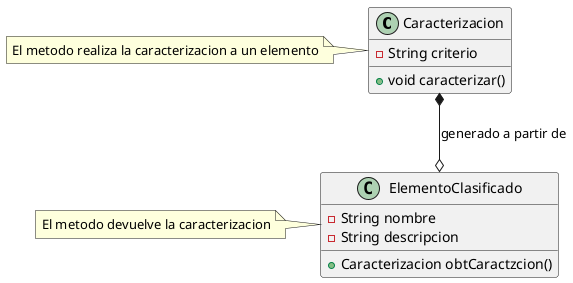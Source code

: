 @startuml ejercicio7

class Caracterizacion {
    - String criterio
    + void caracterizar()
}
note left: El metodo realiza la caracterizacion a un elemento
class ElementoClasificado {
    - String nombre
    - String descripcion
    + Caracterizacion obtCaractzcion()
}
note left: El metodo devuelve la caracterizacion
Caracterizacion *--o ElementoClasificado: generado a partir de

@enduml